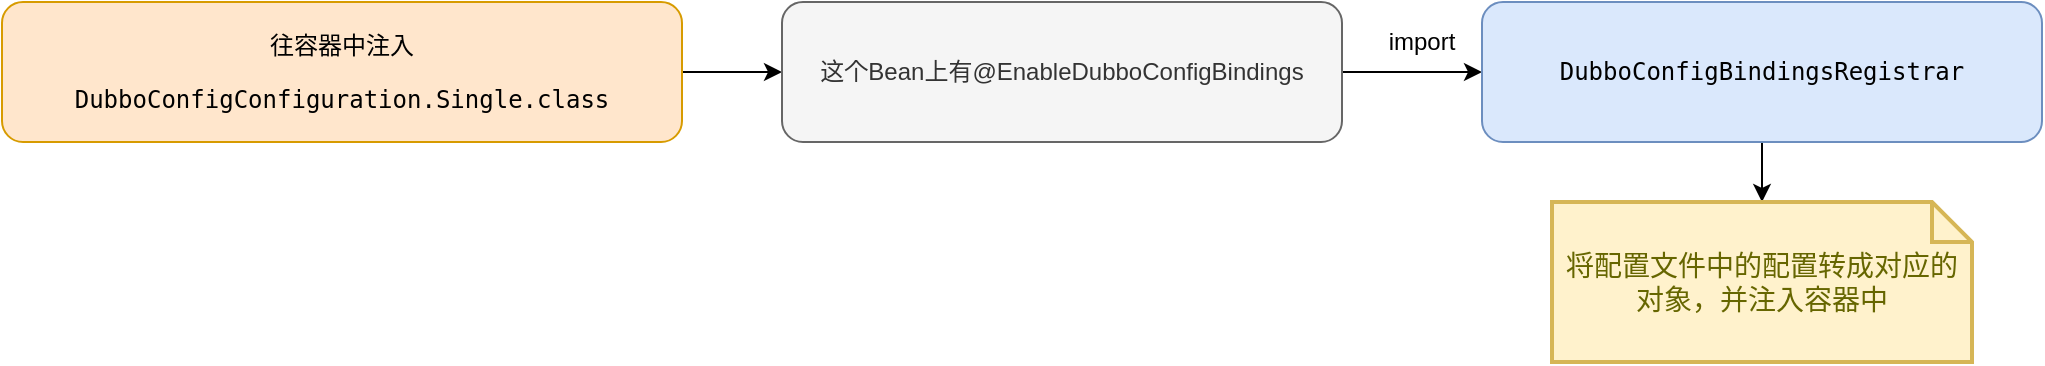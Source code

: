<mxfile version="14.7.10" type="github">
  <diagram id="kDJYZBq6efAjz9YTaLig" name="Page-1">
    <mxGraphModel dx="946" dy="536" grid="1" gridSize="10" guides="1" tooltips="1" connect="1" arrows="1" fold="1" page="1" pageScale="1" pageWidth="827" pageHeight="1169" math="0" shadow="0">
      <root>
        <mxCell id="0" />
        <mxCell id="1" parent="0" />
        <mxCell id="yNyOrCnBwZ_fp24aBwio-7" value="" style="edgeStyle=orthogonalEdgeStyle;rounded=0;orthogonalLoop=1;jettySize=auto;html=1;" parent="1" source="yNyOrCnBwZ_fp24aBwio-2" target="yNyOrCnBwZ_fp24aBwio-3" edge="1">
          <mxGeometry relative="1" as="geometry" />
        </mxCell>
        <mxCell id="yNyOrCnBwZ_fp24aBwio-2" value="&lt;pre&gt;往容器中注入&lt;/pre&gt;&lt;pre&gt;DubboConfigConfiguration.Single.class&lt;/pre&gt;" style="rounded=1;whiteSpace=wrap;html=1;fillColor=#ffe6cc;strokeColor=#d79b00;" parent="1" vertex="1">
          <mxGeometry x="50" y="140" width="340" height="70" as="geometry" />
        </mxCell>
        <mxCell id="yNyOrCnBwZ_fp24aBwio-8" value="" style="edgeStyle=orthogonalEdgeStyle;rounded=0;orthogonalLoop=1;jettySize=auto;html=1;" parent="1" source="yNyOrCnBwZ_fp24aBwio-3" target="yNyOrCnBwZ_fp24aBwio-4" edge="1">
          <mxGeometry relative="1" as="geometry" />
        </mxCell>
        <mxCell id="yNyOrCnBwZ_fp24aBwio-3" value="这个Bean上有@EnableDubboConfigBindings" style="rounded=1;whiteSpace=wrap;html=1;fillColor=#f5f5f5;strokeColor=#666666;fontColor=#333333;" parent="1" vertex="1">
          <mxGeometry x="440" y="140" width="280" height="70" as="geometry" />
        </mxCell>
        <mxCell id="SyVUncfLa_8jJbQ0ztgb-1" value="" style="edgeStyle=orthogonalEdgeStyle;rounded=0;orthogonalLoop=1;jettySize=auto;html=1;" edge="1" parent="1" source="yNyOrCnBwZ_fp24aBwio-4" target="yNyOrCnBwZ_fp24aBwio-6">
          <mxGeometry relative="1" as="geometry" />
        </mxCell>
        <mxCell id="yNyOrCnBwZ_fp24aBwio-4" value="&lt;pre&gt;DubboConfigBindingsRegistrar&lt;/pre&gt;" style="rounded=1;whiteSpace=wrap;html=1;fillColor=#dae8fc;strokeColor=#6c8ebf;" parent="1" vertex="1">
          <mxGeometry x="790" y="140" width="280" height="70" as="geometry" />
        </mxCell>
        <mxCell id="yNyOrCnBwZ_fp24aBwio-6" value="将配置文件中的配置转成对应的对象，并注入容器中" style="shape=note;strokeWidth=2;fontSize=14;size=20;whiteSpace=wrap;html=1;fillColor=#fff2cc;strokeColor=#d6b656;fontColor=#666600;" parent="1" vertex="1">
          <mxGeometry x="825" y="240" width="210" height="80" as="geometry" />
        </mxCell>
        <mxCell id="yNyOrCnBwZ_fp24aBwio-9" value="import" style="text;html=1;strokeColor=none;fillColor=none;align=center;verticalAlign=middle;whiteSpace=wrap;rounded=0;" parent="1" vertex="1">
          <mxGeometry x="740" y="150" width="40" height="20" as="geometry" />
        </mxCell>
      </root>
    </mxGraphModel>
  </diagram>
</mxfile>
